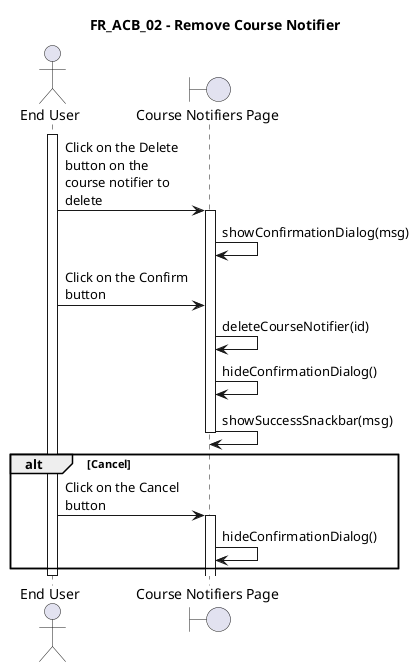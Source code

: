 @startuml FR_ACB_02
title FR_ACB_02 - Remove Course Notifier
skinparam maxMessageSize 125

actor "End User" as eu
boundary "Course Notifiers Page" as fe
' control "TimetableController" as ct
' entity "Timetable" as en
' database "Database" as db

activate eu

eu -> fe ++ : Click on the Delete button on the course notifier to delete
fe -> fe : showConfirmationDialog(msg)
eu -> fe : Click on the Confirm button

fe -> fe : deleteCourseNotifier(id)
fe -> fe : hideConfirmationDialog()
fe -> fe -- : showSuccessSnackbar(msg)

alt Cancel
    eu -> fe ++ : Click on the Cancel button
    fe -> fe : hideConfirmationDialog()
end



deactivate eu

@enduml